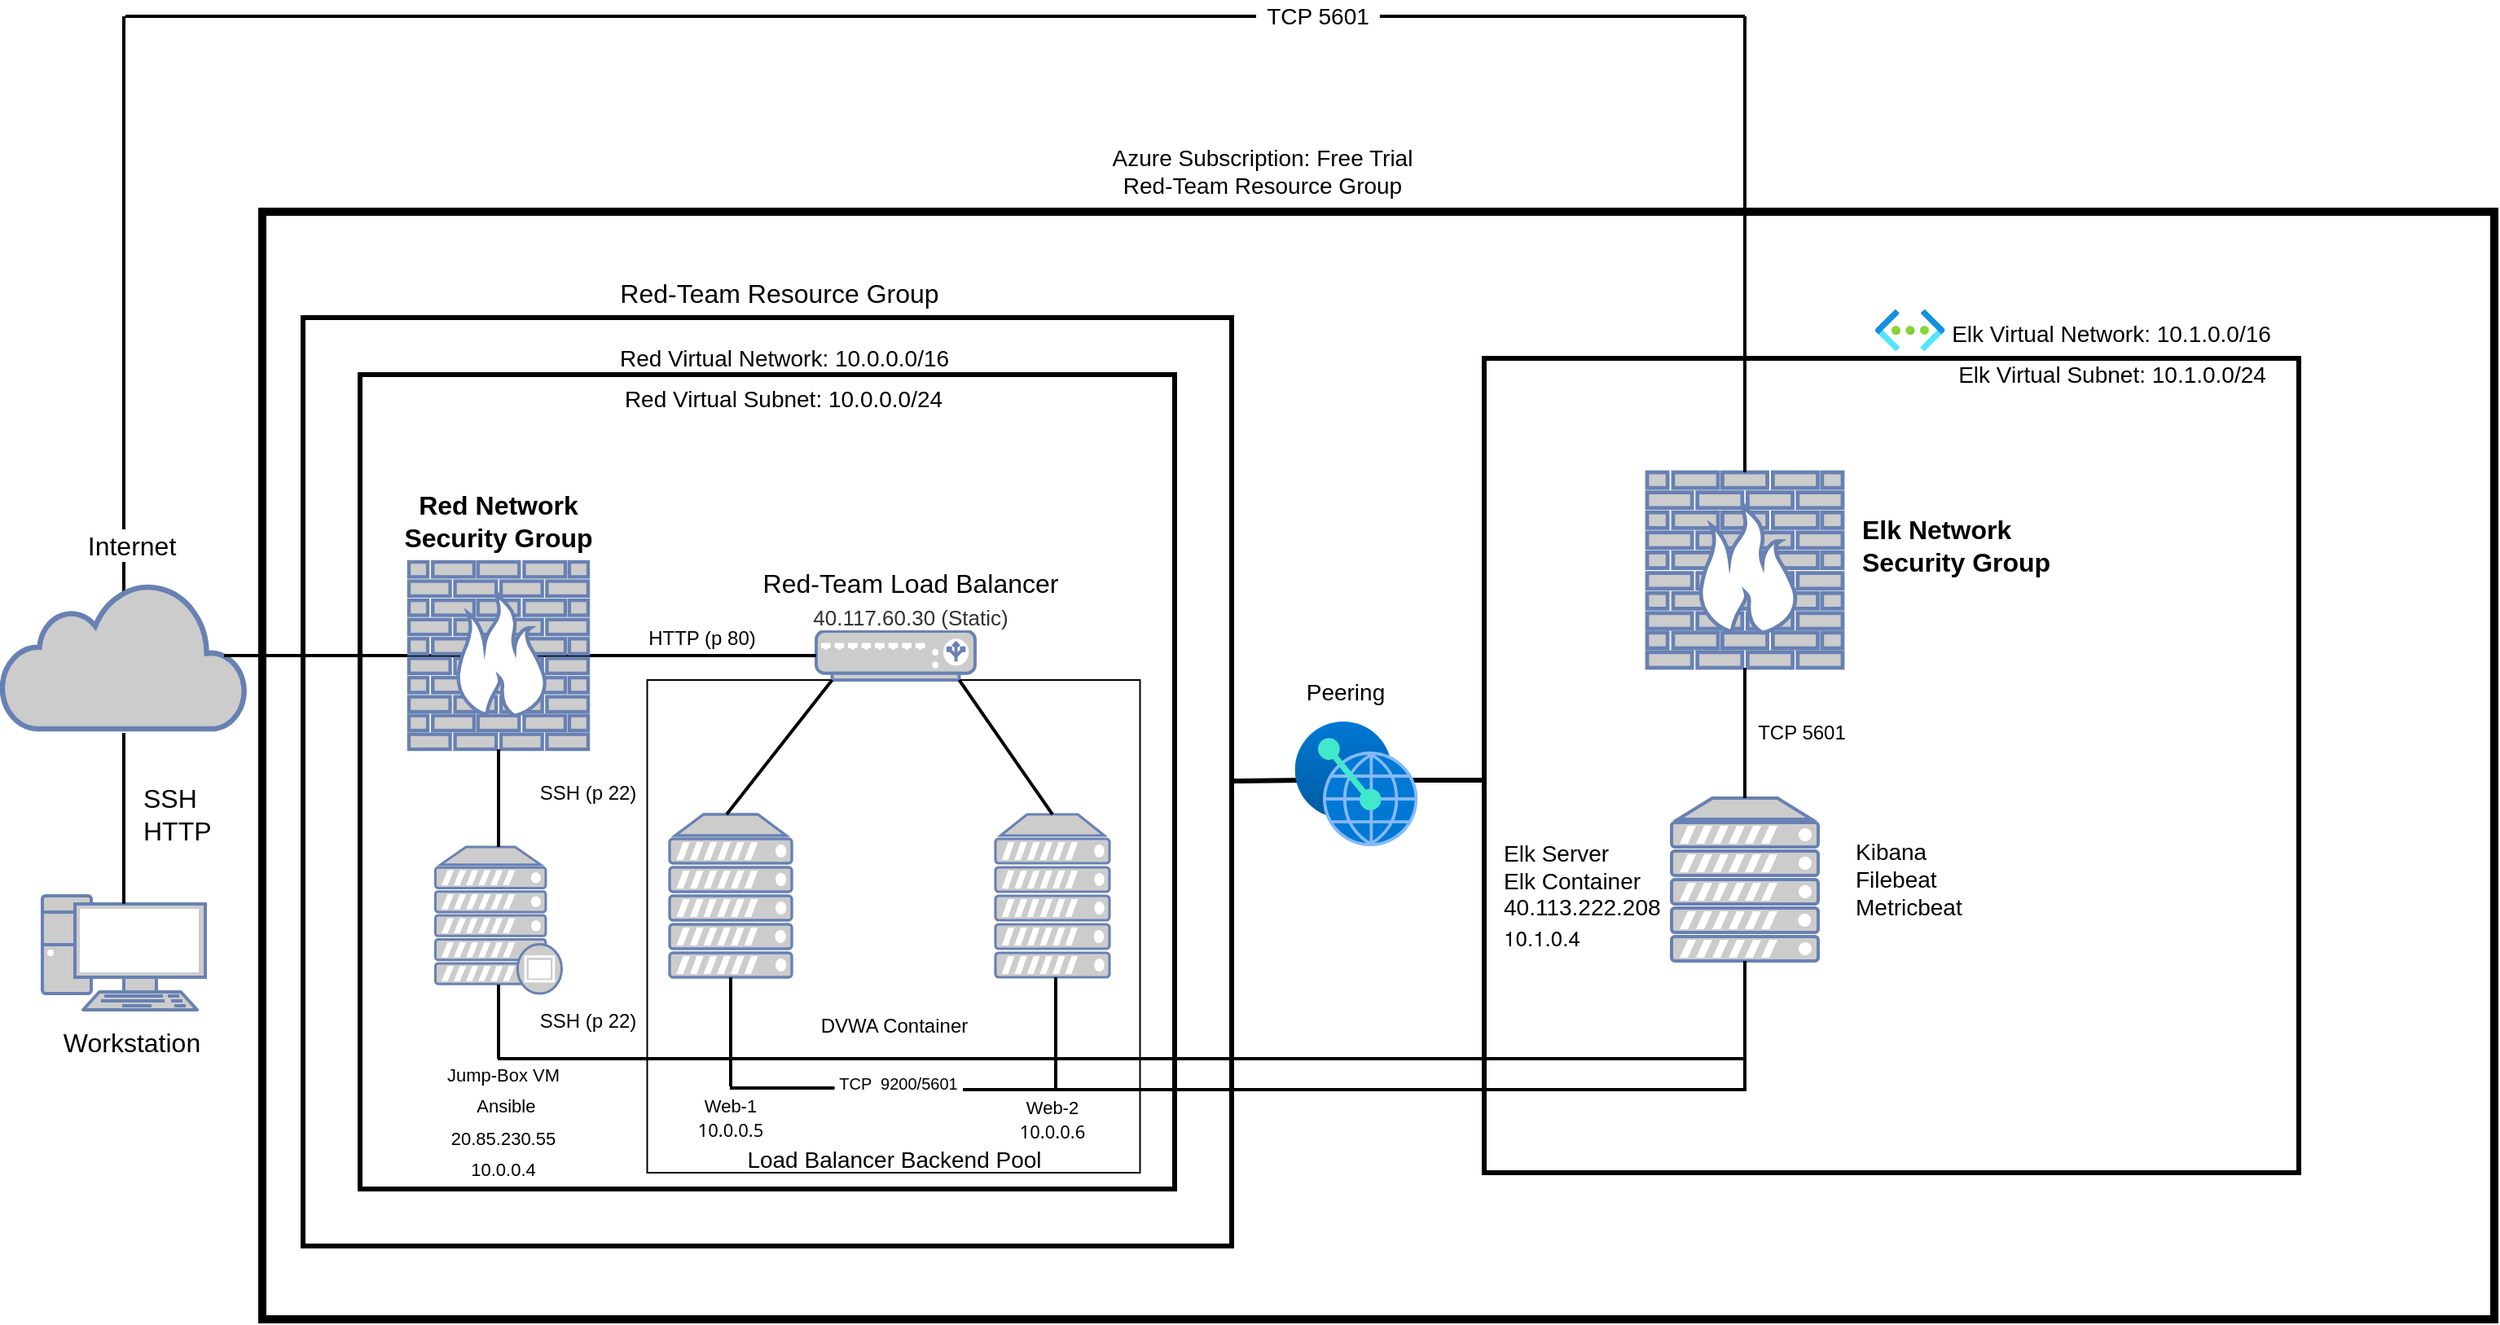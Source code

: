 <mxfile version="14.8.0" type="google"><diagram id="jKnibsjUen56TTrA9n1F" name="Page-1"><mxGraphModel dx="1411" dy="1124" grid="1" gridSize="10" guides="1" tooltips="1" connect="1" arrows="1" fold="1" page="1" pageScale="1" pageWidth="850" pageHeight="1100" math="0" shadow="0"><root><mxCell id="0"/><mxCell id="1" parent="0"/><mxCell id="Jx7d-bruElVXCnpticZi-5" value="" style="whiteSpace=wrap;html=1;aspect=fixed;shadow=0;glass=0;sketch=0;fillColor=none;gradientColor=#ffffff;strokeWidth=3;" parent="1" vertex="1"><mxGeometry x="160" y="260" width="500" height="500" as="geometry"/></mxCell><mxCell id="Jx7d-bruElVXCnpticZi-12" value="" style="whiteSpace=wrap;html=1;aspect=fixed;shadow=0;glass=0;sketch=0;fontSize=16;strokeWidth=3;fillColor=none;gradientColor=#ffffff;" parent="1" vertex="1"><mxGeometry x="125" y="225" width="570" height="570" as="geometry"/></mxCell><mxCell id="Qyi4ezmn_tZpIV9jvKtB-33" value="" style="endArrow=none;html=1;fontSize=12;strokeWidth=2;exitX=0.5;exitY=0.08;exitDx=0;exitDy=0;exitPerimeter=0;" parent="1" source="Jx7d-bruElVXCnpticZi-8" edge="1"><mxGeometry width="50" height="50" relative="1" as="geometry"><mxPoint x="-10" y="420" as="sourcePoint"/><mxPoint x="15" y="40" as="targetPoint"/></mxGeometry></mxCell><mxCell id="Qyi4ezmn_tZpIV9jvKtB-2" value="" style="rounded=0;whiteSpace=wrap;html=1;strokeWidth=5;fillColor=none;" parent="1" vertex="1"><mxGeometry x="100" y="160" width="1370" height="680" as="geometry"/></mxCell><mxCell id="Jx7d-bruElVXCnpticZi-54" value="" style="whiteSpace=wrap;html=1;aspect=fixed;shadow=0;glass=0;sketch=0;fontSize=16;strokeWidth=1;fillColor=none;gradientColor=#ffffff;" parent="1" vertex="1"><mxGeometry x="336.25" y="447.5" width="302.5" height="302.5" as="geometry"/></mxCell><mxCell id="Jx7d-bruElVXCnpticZi-6" value="Red Virtual Network: 10.0.0.0/16" style="text;html=1;align=center;verticalAlign=middle;resizable=0;points=[];autosize=1;strokeColor=none;fontSize=14;" parent="1" vertex="1"><mxGeometry x="310" y="240" width="220" height="20" as="geometry"/></mxCell><mxCell id="Jx7d-bruElVXCnpticZi-7" value="Red Virtual Subnet: 10.0.0.0/24" style="text;html=1;strokeColor=none;fillColor=none;align=center;verticalAlign=middle;whiteSpace=wrap;rounded=0;shadow=0;glass=0;sketch=0;fontSize=14;" parent="1" vertex="1"><mxGeometry x="305" y="260" width="230" height="30" as="geometry"/></mxCell><mxCell id="Jx7d-bruElVXCnpticZi-8" value="" style="html=1;outlineConnect=0;fillColor=#CCCCCC;strokeColor=#6881B3;gradientColor=none;gradientDirection=north;strokeWidth=2;shape=mxgraph.networks.cloud;fontColor=#ffffff;shadow=0;glass=0;sketch=0;fontSize=14;" parent="1" vertex="1"><mxGeometry x="-60" y="387.5" width="150" height="90" as="geometry"/></mxCell><mxCell id="Jx7d-bruElVXCnpticZi-9" value="" style="fontColor=#0066CC;verticalAlign=top;verticalLabelPosition=bottom;labelPosition=center;align=center;html=1;outlineConnect=0;fillColor=#CCCCCC;strokeColor=#6881B3;gradientColor=none;gradientDirection=north;strokeWidth=2;shape=mxgraph.networks.pc;shadow=0;glass=0;sketch=0;fontSize=14;" parent="1" vertex="1"><mxGeometry x="-35" y="580" width="100" height="70" as="geometry"/></mxCell><mxCell id="Jx7d-bruElVXCnpticZi-10" value="" style="endArrow=none;html=1;fontSize=16;exitX=0.5;exitY=0.07;exitDx=0;exitDy=0;exitPerimeter=0;strokeWidth=2;" parent="1" source="Jx7d-bruElVXCnpticZi-9" edge="1"><mxGeometry width="50" height="50" relative="1" as="geometry"><mxPoint x="14.5" y="570" as="sourcePoint"/><mxPoint x="15" y="480" as="targetPoint"/></mxGeometry></mxCell><mxCell id="Jx7d-bruElVXCnpticZi-13" value="Red-Team Resource Group" style="text;html=1;strokeColor=none;fillColor=none;align=center;verticalAlign=middle;whiteSpace=wrap;rounded=0;shadow=0;glass=0;sketch=0;fontSize=16;" parent="1" vertex="1"><mxGeometry x="310" y="200" width="215" height="20" as="geometry"/></mxCell><mxCell id="Jx7d-bruElVXCnpticZi-15" value="" style="fontColor=#0066CC;verticalAlign=top;verticalLabelPosition=bottom;labelPosition=center;align=center;html=1;outlineConnect=0;fillColor=#CCCCCC;strokeColor=#6881B3;gradientColor=none;gradientDirection=north;strokeWidth=2;shape=mxgraph.networks.load_balancer;shadow=0;glass=0;sketch=0;fontSize=16;" parent="1" vertex="1"><mxGeometry x="440" y="417.5" width="97.5" height="30" as="geometry"/></mxCell><mxCell id="Jx7d-bruElVXCnpticZi-16" value="" style="fontColor=#0066CC;verticalAlign=top;verticalLabelPosition=bottom;labelPosition=center;align=center;html=1;outlineConnect=0;fillColor=#CCCCCC;strokeColor=#6881B3;gradientColor=none;gradientDirection=north;strokeWidth=2;shape=mxgraph.networks.server;shadow=0;glass=0;sketch=0;fontSize=16;" parent="1" vertex="1"><mxGeometry x="350" y="530" width="75" height="100" as="geometry"/></mxCell><mxCell id="Jx7d-bruElVXCnpticZi-18" value="" style="fontColor=#0066CC;verticalAlign=top;verticalLabelPosition=bottom;labelPosition=center;align=center;html=1;outlineConnect=0;fillColor=#CCCCCC;strokeColor=#6881B3;gradientColor=none;gradientDirection=north;strokeWidth=2;shape=mxgraph.networks.server;shadow=0;glass=0;sketch=0;fontSize=16;" parent="1" vertex="1"><mxGeometry x="550" y="530" width="70" height="100" as="geometry"/></mxCell><mxCell id="Jx7d-bruElVXCnpticZi-19" value="" style="fontColor=#0066CC;verticalAlign=top;verticalLabelPosition=bottom;labelPosition=center;align=center;html=1;outlineConnect=0;fillColor=#CCCCCC;strokeColor=#6881B3;gradientColor=none;gradientDirection=north;strokeWidth=2;shape=mxgraph.networks.proxy_server;shadow=0;glass=0;sketch=0;fontSize=16;" parent="1" vertex="1"><mxGeometry x="206.25" y="550" width="77.5" height="90" as="geometry"/></mxCell><mxCell id="Jx7d-bruElVXCnpticZi-21" value="" style="endArrow=none;html=1;fontSize=16;strokeWidth=2;exitX=0.91;exitY=0.5;exitDx=0;exitDy=0;exitPerimeter=0;entryX=0;entryY=0.5;entryDx=0;entryDy=0;entryPerimeter=0;" parent="1" source="Jx7d-bruElVXCnpticZi-8" target="Jx7d-bruElVXCnpticZi-15" edge="1"><mxGeometry width="50" height="50" relative="1" as="geometry"><mxPoint x="395" y="470" as="sourcePoint"/><mxPoint x="445" y="420" as="targetPoint"/></mxGeometry></mxCell><mxCell id="Jx7d-bruElVXCnpticZi-14" value="" style="fontColor=#0066CC;verticalAlign=top;verticalLabelPosition=bottom;labelPosition=center;align=center;html=1;outlineConnect=0;fillColor=#CCCCCC;strokeColor=#6881B3;gradientColor=none;gradientDirection=north;strokeWidth=2;shape=mxgraph.networks.firewall;shadow=0;glass=0;sketch=0;fontSize=16;" parent="1" vertex="1"><mxGeometry x="190" y="375" width="110" height="115" as="geometry"/></mxCell><mxCell id="Jx7d-bruElVXCnpticZi-23" value="" style="endArrow=none;html=1;fontSize=16;strokeWidth=2;entryX=0.5;entryY=1;entryDx=0;entryDy=0;entryPerimeter=0;" parent="1" source="Jx7d-bruElVXCnpticZi-19" target="Jx7d-bruElVXCnpticZi-14" edge="1"><mxGeometry width="50" height="50" relative="1" as="geometry"><mxPoint x="220" y="540" as="sourcePoint"/><mxPoint x="270" y="490" as="targetPoint"/></mxGeometry></mxCell><mxCell id="Jx7d-bruElVXCnpticZi-27" value="" style="endArrow=none;html=1;fontSize=16;strokeWidth=2;entryX=0.5;entryY=0.94;entryDx=0;entryDy=0;entryPerimeter=0;" parent="1" target="Jx7d-bruElVXCnpticZi-19" edge="1"><mxGeometry width="50" height="50" relative="1" as="geometry"><mxPoint x="245" y="677" as="sourcePoint"/><mxPoint x="245" y="650" as="targetPoint"/></mxGeometry></mxCell><mxCell id="Jx7d-bruElVXCnpticZi-31" value="" style="endArrow=none;html=1;fontSize=16;strokeWidth=2;" parent="1" edge="1"><mxGeometry width="50" height="50" relative="1" as="geometry"><mxPoint x="244.5" y="680" as="sourcePoint"/><mxPoint x="314.5" y="680" as="targetPoint"/><Array as="points"><mxPoint x="599.5" y="680"/></Array></mxGeometry></mxCell><mxCell id="Jx7d-bruElVXCnpticZi-32" value="" style="endArrow=none;html=1;fontSize=16;strokeWidth=2;entryX=0.5;entryY=0.94;entryDx=0;entryDy=0;entryPerimeter=0;" parent="1" target="Jx7d-bruElVXCnpticZi-19" edge="1"><mxGeometry width="50" height="50" relative="1" as="geometry"><mxPoint x="245" y="680" as="sourcePoint"/><mxPoint x="250" y="640" as="targetPoint"/></mxGeometry></mxCell><mxCell id="Jx7d-bruElVXCnpticZi-34" value="" style="endArrow=none;html=1;fontSize=16;strokeWidth=2;entryX=0.1;entryY=1;entryDx=0;entryDy=0;entryPerimeter=0;" parent="1" target="Jx7d-bruElVXCnpticZi-15" edge="1"><mxGeometry width="50" height="50" relative="1" as="geometry"><mxPoint x="385" y="530" as="sourcePoint"/><mxPoint x="435" y="480" as="targetPoint"/></mxGeometry></mxCell><mxCell id="Jx7d-bruElVXCnpticZi-35" value="" style="endArrow=none;html=1;fontSize=16;strokeWidth=2;entryX=0.9;entryY=1;entryDx=0;entryDy=0;entryPerimeter=0;exitX=0.5;exitY=0;exitDx=0;exitDy=0;exitPerimeter=0;" parent="1" source="Jx7d-bruElVXCnpticZi-18" target="Jx7d-bruElVXCnpticZi-15" edge="1"><mxGeometry width="50" height="50" relative="1" as="geometry"><mxPoint x="580" y="530" as="sourcePoint"/><mxPoint x="630" y="480" as="targetPoint"/></mxGeometry></mxCell><mxCell id="Jx7d-bruElVXCnpticZi-38" value="" style="endArrow=none;html=1;fontSize=16;strokeWidth=2;entryX=0.5;entryY=1;entryDx=0;entryDy=0;entryPerimeter=0;exitX=0.5;exitY=0;exitDx=0;exitDy=0;" parent="1" source="Jx7d-bruElVXCnpticZi-51" target="Jx7d-bruElVXCnpticZi-16" edge="1"><mxGeometry width="50" height="50" relative="1" as="geometry"><mxPoint x="388" y="690" as="sourcePoint"/><mxPoint x="410" y="630" as="targetPoint"/></mxGeometry></mxCell><mxCell id="Jx7d-bruElVXCnpticZi-40" value="" style="endArrow=none;html=1;fontSize=16;strokeWidth=2;" parent="1" edge="1"><mxGeometry width="50" height="50" relative="1" as="geometry"><mxPoint x="587" y="700" as="sourcePoint"/><mxPoint x="587" y="630" as="targetPoint"/></mxGeometry></mxCell><mxCell id="Jx7d-bruElVXCnpticZi-42" value="SSH&lt;br&gt;HTTP" style="text;html=1;strokeColor=none;fillColor=none;align=left;verticalAlign=middle;whiteSpace=wrap;rounded=0;shadow=0;glass=0;sketch=0;fontSize=16;" parent="1" vertex="1"><mxGeometry x="25" y="520" width="40" height="20" as="geometry"/></mxCell><mxCell id="Jx7d-bruElVXCnpticZi-43" value="Workstation" style="text;html=1;strokeColor=none;fillColor=none;align=center;verticalAlign=middle;whiteSpace=wrap;rounded=0;shadow=0;glass=0;sketch=0;fontSize=16;" parent="1" vertex="1"><mxGeometry y="660" width="40" height="20" as="geometry"/></mxCell><mxCell id="Jx7d-bruElVXCnpticZi-44" value="&lt;b&gt;Red Network Security Group&lt;/b&gt;" style="text;html=1;strokeColor=none;fillColor=none;align=center;verticalAlign=middle;whiteSpace=wrap;rounded=0;shadow=0;glass=0;sketch=0;fontSize=16;" parent="1" vertex="1"><mxGeometry x="171.25" y="330" width="147.5" height="40" as="geometry"/></mxCell><mxCell id="Jx7d-bruElVXCnpticZi-45" value="Red-Team Load Balancer&lt;br&gt;&lt;span style=&quot;color: rgb(50 , 49 , 48) ; font-family: &amp;#34;az_ea_font&amp;#34; , &amp;#34;segoe ui&amp;#34; , &amp;#34;az_font&amp;#34; , , , &amp;#34;blinkmacsystemfont&amp;#34; , &amp;#34;roboto&amp;#34; , &amp;#34;oxygen&amp;#34; , &amp;#34;ubuntu&amp;#34; , &amp;#34;cantarell&amp;#34; , &amp;#34;open sans&amp;#34; , &amp;#34;helvetica neue&amp;#34; , sans-serif ; font-size: 13px ; text-align: left ; background-color: rgb(255 , 255 , 255)&quot;&gt;40.117.60.30 (Static)&lt;/span&gt;" style="text;html=1;strokeColor=none;fillColor=none;align=center;verticalAlign=middle;whiteSpace=wrap;rounded=0;shadow=0;glass=0;sketch=0;fontSize=16;" parent="1" vertex="1"><mxGeometry x="402.5" y="387.5" width="190" height="20" as="geometry"/></mxCell><mxCell id="Jx7d-bruElVXCnpticZi-46" value="&lt;font style=&quot;font-size: 12px&quot;&gt;HTTP (p 80)&lt;/font&gt;" style="text;html=1;strokeColor=none;fillColor=none;align=center;verticalAlign=middle;whiteSpace=wrap;rounded=0;shadow=0;glass=0;sketch=0;fontSize=16;" parent="1" vertex="1"><mxGeometry x="320" y="410" width="100" height="20" as="geometry"/></mxCell><mxCell id="Jx7d-bruElVXCnpticZi-48" value="&lt;font style=&quot;font-size: 12px&quot;&gt;SSH (p 22)&lt;/font&gt;" style="text;html=1;strokeColor=none;fillColor=none;align=center;verticalAlign=middle;whiteSpace=wrap;rounded=0;shadow=0;glass=0;sketch=0;fontSize=16;" parent="1" vertex="1"><mxGeometry x="250" y="500" width="100" height="30" as="geometry"/></mxCell><mxCell id="Jx7d-bruElVXCnpticZi-49" value="&lt;font style=&quot;font-size: 12px&quot;&gt;SSH (p 22)&lt;/font&gt;" style="text;html=1;strokeColor=none;fillColor=none;align=center;verticalAlign=middle;whiteSpace=wrap;rounded=0;shadow=0;glass=0;sketch=0;fontSize=16;" parent="1" vertex="1"><mxGeometry x="250" y="640" width="100" height="30" as="geometry"/></mxCell><mxCell id="Jx7d-bruElVXCnpticZi-50" value="&lt;font style=&quot;font-size: 11px&quot;&gt;Jump-Box VM&lt;/font&gt;&lt;font style=&quot;font-size: 12px&quot;&gt; &lt;br&gt;&amp;nbsp;&lt;/font&gt;&lt;font style=&quot;font-size: 11px&quot;&gt;Ansible&lt;br&gt;&lt;/font&gt;&lt;font&gt;&lt;font&gt;&lt;font style=&quot;font-size: 11px&quot;&gt;20.85.230.55&lt;/font&gt;&lt;br&gt;&lt;font style=&quot;font-size: 11px&quot;&gt;10.0.0.4&lt;/font&gt;&lt;/font&gt;&lt;br&gt;&lt;/font&gt;" style="text;html=1;align=center;verticalAlign=middle;whiteSpace=wrap;rounded=0;shadow=0;glass=0;sketch=0;fontSize=16;gradientDirection=north;" parent="1" vertex="1"><mxGeometry x="199.88" y="682" width="96.25" height="70" as="geometry"/></mxCell><mxCell id="Jx7d-bruElVXCnpticZi-51" value="&lt;font style=&quot;font-size: 11px&quot;&gt;Web-1&lt;br&gt;&lt;div&gt;&lt;font face=&quot;az_ea_font, Segoe UI, az_font, system-ui, -apple-system, BlinkMacSystemFont, Roboto, Oxygen, Ubuntu, Cantarell, Open Sans, Helvetica Neue, sans-serif&quot;&gt;&lt;span style=&quot;background-color: rgb(255 , 255 , 255)&quot;&gt;10.0.0.5&lt;/span&gt;&lt;/font&gt;&lt;/div&gt;&lt;/font&gt;" style="text;html=1;strokeColor=none;fillColor=none;align=center;verticalAlign=middle;whiteSpace=wrap;rounded=0;shadow=0;glass=0;sketch=0;fontSize=16;" parent="1" vertex="1"><mxGeometry x="355" y="697" width="65" height="33" as="geometry"/></mxCell><mxCell id="Jx7d-bruElVXCnpticZi-53" value="&lt;font style=&quot;font-size: 11px&quot;&gt;Web-2&lt;br&gt;&lt;div&gt;&lt;font face=&quot;az_ea_font, Segoe UI, az_font, system-ui, -apple-system, BlinkMacSystemFont, Roboto, Oxygen, Ubuntu, Cantarell, Open Sans, Helvetica Neue, sans-serif&quot;&gt;&lt;span style=&quot;background-color: rgb(255 , 255 , 255)&quot;&gt;10.0.0.6&lt;/span&gt;&lt;/font&gt;&lt;/div&gt;&lt;/font&gt;" style="text;html=1;strokeColor=none;fillColor=none;align=center;verticalAlign=middle;whiteSpace=wrap;rounded=0;shadow=0;glass=0;sketch=0;fontSize=16;" parent="1" vertex="1"><mxGeometry x="534.06" y="700" width="101.88" height="30" as="geometry"/></mxCell><mxCell id="Jx7d-bruElVXCnpticZi-55" value="&lt;font style=&quot;font-size: 14px&quot;&gt;Load Balancer Backend Pool&lt;/font&gt;" style="text;html=1;strokeColor=none;fillColor=none;align=center;verticalAlign=middle;whiteSpace=wrap;rounded=0;shadow=0;glass=0;sketch=0;fontSize=16;" parent="1" vertex="1"><mxGeometry x="382.5" y="730" width="210" height="22" as="geometry"/></mxCell><mxCell id="Qyi4ezmn_tZpIV9jvKtB-3" value="" style="whiteSpace=wrap;html=1;aspect=fixed;strokeWidth=3;fillColor=none;" parent="1" vertex="1"><mxGeometry x="850" y="250" width="500" height="500" as="geometry"/></mxCell><mxCell id="Qyi4ezmn_tZpIV9jvKtB-4" value="" style="fontColor=#0066CC;verticalAlign=top;verticalLabelPosition=bottom;labelPosition=center;align=center;html=1;outlineConnect=0;fillColor=#CCCCCC;strokeColor=#6881B3;gradientColor=none;gradientDirection=north;strokeWidth=2;shape=mxgraph.networks.firewall;" parent="1" vertex="1"><mxGeometry x="950" y="320" width="120" height="120" as="geometry"/></mxCell><mxCell id="Qyi4ezmn_tZpIV9jvKtB-5" value="" style="fontColor=#0066CC;verticalAlign=top;verticalLabelPosition=bottom;labelPosition=center;align=center;html=1;outlineConnect=0;fillColor=#CCCCCC;strokeColor=#6881B3;gradientColor=none;gradientDirection=north;strokeWidth=2;shape=mxgraph.networks.server;" parent="1" vertex="1"><mxGeometry x="965" y="520" width="90" height="100" as="geometry"/></mxCell><mxCell id="Qyi4ezmn_tZpIV9jvKtB-7" value="" style="endArrow=none;html=1;strokeWidth=3;" parent="1" edge="1"><mxGeometry width="50" height="50" relative="1" as="geometry"><mxPoint x="695" y="509.5" as="sourcePoint"/><mxPoint x="740" y="509" as="targetPoint"/><Array as="points"><mxPoint x="700" y="509.5"/></Array></mxGeometry></mxCell><mxCell id="Qyi4ezmn_tZpIV9jvKtB-17" value="" style="endArrow=none;html=1;strokeWidth=3;" parent="1" edge="1"><mxGeometry width="50" height="50" relative="1" as="geometry"><mxPoint x="800" y="509" as="sourcePoint"/><mxPoint x="849" y="509" as="targetPoint"/></mxGeometry></mxCell><mxCell id="Qyi4ezmn_tZpIV9jvKtB-18" value="&lt;font style=&quot;font-size: 14px&quot;&gt;Peering&lt;/font&gt;" style="text;html=1;strokeColor=none;fillColor=none;align=center;verticalAlign=middle;whiteSpace=wrap;rounded=0;" parent="1" vertex="1"><mxGeometry x="730" y="440" width="70" height="30" as="geometry"/></mxCell><mxCell id="Qyi4ezmn_tZpIV9jvKtB-19" value="Azure Subscription: Free Trial&lt;br&gt;Red-Team Resource Group" style="text;html=1;strokeColor=none;fillColor=none;align=center;verticalAlign=middle;whiteSpace=wrap;rounded=0;fontSize=14;" parent="1" vertex="1"><mxGeometry x="620" y="100" width="187.5" height="70" as="geometry"/></mxCell><mxCell id="Qyi4ezmn_tZpIV9jvKtB-20" value="" style="aspect=fixed;html=1;points=[];align=center;image;fontSize=12;image=img/lib/azure2/other/Peering_Service.svg;strokeWidth=1;fillColor=none;" parent="1" vertex="1"><mxGeometry x="733.75" y="473" width="75.5" height="76.61" as="geometry"/></mxCell><mxCell id="Qyi4ezmn_tZpIV9jvKtB-23" value="Elk Virtual Network: 10.1.0.0/16" style="text;html=1;strokeColor=none;fillColor=none;align=center;verticalAlign=middle;whiteSpace=wrap;rounded=0;fontSize=14;" parent="1" vertex="1"><mxGeometry x="1120" y="220" width="230" height="30" as="geometry"/></mxCell><mxCell id="Qyi4ezmn_tZpIV9jvKtB-24" value="Elk Virtual Subnet: 10.1.0.0/24" style="text;html=1;strokeColor=none;fillColor=none;align=center;verticalAlign=middle;whiteSpace=wrap;rounded=0;fontSize=14;" parent="1" vertex="1"><mxGeometry x="1127.5" y="250" width="215" height="20" as="geometry"/></mxCell><mxCell id="Qyi4ezmn_tZpIV9jvKtB-25" value="" style="aspect=fixed;html=1;points=[];align=center;image;fontSize=12;image=img/lib/azure2/networking/Virtual_Networks.svg;strokeWidth=1;fillColor=none;" parent="1" vertex="1"><mxGeometry x="1090" y="220" width="42.75" height="25.52" as="geometry"/></mxCell><mxCell id="Qyi4ezmn_tZpIV9jvKtB-26" value="Elk Server&lt;br&gt;Elk Container&amp;nbsp;&lt;br&gt;40.113.222.208&lt;br&gt;&lt;p style=&quot;margin: 0px ; font-stretch: normal ; font-size: 13px ; line-height: normal ; font-family: &amp;#34;helvetica neue&amp;#34;&quot;&gt;10.1.0.4&lt;/p&gt;" style="text;html=1;strokeColor=none;fillColor=none;align=left;verticalAlign=middle;whiteSpace=wrap;rounded=0;fontSize=14;" parent="1" vertex="1"><mxGeometry x="860.0" y="530" width="90" height="100" as="geometry"/></mxCell><mxCell id="Qyi4ezmn_tZpIV9jvKtB-27" value="" style="endArrow=none;html=1;fontSize=12;strokeWidth=2;entryX=0.5;entryY=1;entryDx=0;entryDy=0;entryPerimeter=0;exitX=0.5;exitY=0;exitDx=0;exitDy=0;exitPerimeter=0;" parent="1" source="Qyi4ezmn_tZpIV9jvKtB-5" target="Qyi4ezmn_tZpIV9jvKtB-4" edge="1"><mxGeometry width="50" height="50" relative="1" as="geometry"><mxPoint x="980" y="500" as="sourcePoint"/><mxPoint x="1030" y="450" as="targetPoint"/></mxGeometry></mxCell><mxCell id="Qyi4ezmn_tZpIV9jvKtB-29" value="" style="endArrow=none;html=1;fontSize=12;strokeWidth=2;entryX=0.5;entryY=1;entryDx=0;entryDy=0;entryPerimeter=0;" parent="1" target="Qyi4ezmn_tZpIV9jvKtB-5" edge="1"><mxGeometry width="50" height="50" relative="1" as="geometry"><mxPoint x="1010" y="700" as="sourcePoint"/><mxPoint x="1030" y="620" as="targetPoint"/></mxGeometry></mxCell><mxCell id="Qyi4ezmn_tZpIV9jvKtB-30" value="" style="endArrow=none;html=1;fontSize=12;strokeWidth=2;" parent="1" edge="1"><mxGeometry width="50" height="50" relative="1" as="geometry"><mxPoint x="580" y="680" as="sourcePoint"/><mxPoint x="1010" y="680" as="targetPoint"/></mxGeometry></mxCell><mxCell id="Qyi4ezmn_tZpIV9jvKtB-31" value="" style="endArrow=none;html=1;fontSize=12;strokeWidth=2;exitX=0.5;exitY=0;exitDx=0;exitDy=0;exitPerimeter=0;" parent="1" source="Qyi4ezmn_tZpIV9jvKtB-4" edge="1"><mxGeometry width="50" height="50" relative="1" as="geometry"><mxPoint x="980" y="320" as="sourcePoint"/><mxPoint x="1010" y="40" as="targetPoint"/></mxGeometry></mxCell><mxCell id="Qyi4ezmn_tZpIV9jvKtB-32" value="" style="endArrow=none;html=1;fontSize=12;strokeWidth=2;startArrow=none;" parent="1" source="Qyi4ezmn_tZpIV9jvKtB-45" edge="1"><mxGeometry width="50" height="50" relative="1" as="geometry"><mxPoint x="16" y="40" as="sourcePoint"/><mxPoint x="1010" y="40" as="targetPoint"/></mxGeometry></mxCell><mxCell id="Jx7d-bruElVXCnpticZi-41" value="Internet" style="text;html=1;strokeColor=none;align=center;verticalAlign=middle;whiteSpace=wrap;rounded=0;shadow=0;glass=0;sketch=0;fontSize=16;fillColor=#ffffff;" parent="1" vertex="1"><mxGeometry y="355" width="40" height="20" as="geometry"/></mxCell><mxCell id="Qyi4ezmn_tZpIV9jvKtB-36" value="" style="endArrow=none;html=1;fontSize=12;strokeWidth=2;startArrow=none;" parent="1" edge="1"><mxGeometry width="50" height="50" relative="1" as="geometry"><mxPoint x="530" y="699" as="sourcePoint"/><mxPoint x="1008" y="699" as="targetPoint"/></mxGeometry></mxCell><mxCell id="Qyi4ezmn_tZpIV9jvKtB-38" value="" style="endArrow=none;html=1;fontSize=12;strokeWidth=2;" parent="1" edge="1"><mxGeometry width="50" height="50" relative="1" as="geometry"><mxPoint x="1001" y="699" as="sourcePoint"/><mxPoint x="1011" y="699" as="targetPoint"/></mxGeometry></mxCell><mxCell id="Qyi4ezmn_tZpIV9jvKtB-41" value="&lt;font style=&quot;font-size: 10px&quot;&gt;TCP &amp;nbsp;9200/5601&lt;/font&gt;" style="text;html=1;strokeColor=none;fillColor=none;align=center;verticalAlign=middle;whiteSpace=wrap;rounded=0;fontSize=12;" parent="1" vertex="1"><mxGeometry x="451.25" y="685" width="78.75" height="20" as="geometry"/></mxCell><mxCell id="Qyi4ezmn_tZpIV9jvKtB-42" value="" style="endArrow=none;html=1;fontSize=12;strokeWidth=2;" parent="1" edge="1"><mxGeometry width="50" height="50" relative="1" as="geometry"><mxPoint x="387.0" y="698" as="sourcePoint"/><mxPoint x="451.25" y="698" as="targetPoint"/></mxGeometry></mxCell><mxCell id="Qyi4ezmn_tZpIV9jvKtB-43" value="TCP 5601" style="text;html=1;strokeColor=none;fillColor=none;align=center;verticalAlign=middle;whiteSpace=wrap;rounded=0;fontSize=12;" parent="1" vertex="1"><mxGeometry x="1010" y="470" width="70" height="20" as="geometry"/></mxCell><mxCell id="Qyi4ezmn_tZpIV9jvKtB-44" value="&lt;div&gt;&lt;b&gt;&lt;font style=&quot;font-size: 16px&quot;&gt;Elk Network Security Group&lt;/font&gt;&lt;/b&gt;&lt;/div&gt;" style="text;html=1;strokeColor=none;fillColor=none;align=left;verticalAlign=middle;whiteSpace=wrap;rounded=0;fontSize=12;" parent="1" vertex="1"><mxGeometry x="1080" y="335" width="120" height="60" as="geometry"/></mxCell><mxCell id="Qyi4ezmn_tZpIV9jvKtB-45" value="&lt;font style=&quot;font-size: 14px&quot;&gt;TCP 5601&lt;/font&gt;" style="text;html=1;strokeColor=none;fillColor=none;align=center;verticalAlign=middle;whiteSpace=wrap;rounded=0;fontSize=12;" parent="1" vertex="1"><mxGeometry x="710" y="30" width="75.94" height="20" as="geometry"/></mxCell><mxCell id="Qyi4ezmn_tZpIV9jvKtB-46" value="" style="endArrow=none;html=1;fontSize=12;strokeWidth=2;" parent="1" target="Qyi4ezmn_tZpIV9jvKtB-45" edge="1"><mxGeometry width="50" height="50" relative="1" as="geometry"><mxPoint x="16" y="40" as="sourcePoint"/><mxPoint x="1010" y="40" as="targetPoint"/></mxGeometry></mxCell><mxCell id="Qyi4ezmn_tZpIV9jvKtB-48" value="DVWA Container" style="text;html=1;strokeColor=none;fillColor=none;align=center;verticalAlign=middle;whiteSpace=wrap;rounded=0;fontSize=12;" parent="1" vertex="1"><mxGeometry x="432.5" y="650" width="110" height="20" as="geometry"/></mxCell><mxCell id="9FAtFV1LwlOQNxoaVztb-1" value="&lt;div style=&quot;font-size: 14px&quot;&gt;&lt;font style=&quot;font-size: 14px&quot;&gt;Kibana&lt;/font&gt;&lt;/div&gt;&lt;div style=&quot;font-size: 14px&quot;&gt;&lt;font style=&quot;font-size: 14px&quot;&gt;Filebeat&lt;/font&gt;&lt;/div&gt;&lt;div style=&quot;font-size: 14px&quot;&gt;&lt;font style=&quot;font-size: 14px&quot;&gt;Metricbeat&lt;/font&gt;&lt;/div&gt;" style="text;html=1;strokeColor=none;fillColor=none;align=left;verticalAlign=middle;whiteSpace=wrap;rounded=0;" vertex="1" parent="1"><mxGeometry x="1076.38" y="530" width="70" height="80" as="geometry"/></mxCell></root></mxGraphModel></diagram></mxfile>